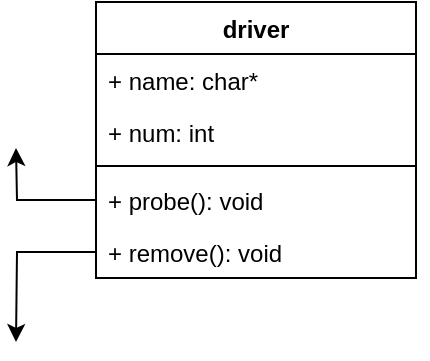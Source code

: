 <mxfile version="21.8.2" type="github">
  <diagram name="Page-1" id="na4dSkBtmyx6AHlAOyE4">
    <mxGraphModel dx="794" dy="822" grid="1" gridSize="10" guides="1" tooltips="1" connect="1" arrows="1" fold="1" page="1" pageScale="1" pageWidth="850" pageHeight="1100" math="0" shadow="0">
      <root>
        <mxCell id="0" />
        <mxCell id="1" parent="0" />
        <mxCell id="C1adLgoijFH-RprLCqf--2" value="driver" style="swimlane;fontStyle=1;align=center;verticalAlign=top;childLayout=stackLayout;horizontal=1;startSize=26;horizontalStack=0;resizeParent=1;resizeParentMax=0;resizeLast=0;collapsible=1;marginBottom=0;whiteSpace=wrap;html=1;" vertex="1" parent="1">
          <mxGeometry x="190" y="100" width="160" height="138" as="geometry">
            <mxRectangle x="190" y="100" width="70" height="30" as="alternateBounds" />
          </mxGeometry>
        </mxCell>
        <mxCell id="C1adLgoijFH-RprLCqf--3" value="&lt;div&gt;+ name: char*&lt;/div&gt;" style="text;strokeColor=none;fillColor=none;align=left;verticalAlign=top;spacingLeft=4;spacingRight=4;overflow=hidden;rotatable=0;points=[[0,0.5],[1,0.5]];portConstraint=eastwest;whiteSpace=wrap;html=1;shadow=1;" vertex="1" parent="C1adLgoijFH-RprLCqf--2">
          <mxGeometry y="26" width="160" height="26" as="geometry" />
        </mxCell>
        <mxCell id="C1adLgoijFH-RprLCqf--27" value="&lt;div&gt;+ num: int&lt;/div&gt;" style="text;strokeColor=none;fillColor=none;align=left;verticalAlign=top;spacingLeft=4;spacingRight=4;overflow=hidden;rotatable=0;points=[[0,0.5],[1,0.5]];portConstraint=eastwest;whiteSpace=wrap;html=1;shadow=1;" vertex="1" parent="C1adLgoijFH-RprLCqf--2">
          <mxGeometry y="52" width="160" height="26" as="geometry" />
        </mxCell>
        <mxCell id="C1adLgoijFH-RprLCqf--4" value="" style="line;strokeWidth=1;fillColor=none;align=left;verticalAlign=middle;spacingTop=-1;spacingLeft=3;spacingRight=3;rotatable=0;labelPosition=right;points=[];portConstraint=eastwest;strokeColor=inherit;" vertex="1" parent="C1adLgoijFH-RprLCqf--2">
          <mxGeometry y="78" width="160" height="8" as="geometry" />
        </mxCell>
        <mxCell id="C1adLgoijFH-RprLCqf--25" style="edgeStyle=orthogonalEdgeStyle;rounded=0;orthogonalLoop=1;jettySize=auto;html=1;exitX=0;exitY=0.5;exitDx=0;exitDy=0;" edge="1" parent="C1adLgoijFH-RprLCqf--2" source="C1adLgoijFH-RprLCqf--5">
          <mxGeometry relative="1" as="geometry">
            <mxPoint x="-40" y="73" as="targetPoint" />
          </mxGeometry>
        </mxCell>
        <mxCell id="C1adLgoijFH-RprLCqf--5" value="+ probe(): void" style="text;strokeColor=none;fillColor=none;align=left;verticalAlign=top;spacingLeft=4;spacingRight=4;overflow=hidden;rotatable=0;points=[[0,0.5],[1,0.5]];portConstraint=eastwest;whiteSpace=wrap;html=1;" vertex="1" parent="C1adLgoijFH-RprLCqf--2">
          <mxGeometry y="86" width="160" height="26" as="geometry" />
        </mxCell>
        <mxCell id="C1adLgoijFH-RprLCqf--24" style="edgeStyle=orthogonalEdgeStyle;rounded=0;orthogonalLoop=1;jettySize=auto;html=1;exitX=0;exitY=0.5;exitDx=0;exitDy=0;" edge="1" parent="C1adLgoijFH-RprLCqf--2" source="C1adLgoijFH-RprLCqf--23">
          <mxGeometry relative="1" as="geometry">
            <mxPoint x="-40" y="170" as="targetPoint" />
          </mxGeometry>
        </mxCell>
        <mxCell id="C1adLgoijFH-RprLCqf--23" value="+ remove(): void" style="text;strokeColor=none;fillColor=none;align=left;verticalAlign=top;spacingLeft=4;spacingRight=4;overflow=hidden;rotatable=0;points=[[0,0.5],[1,0.5]];portConstraint=eastwest;whiteSpace=wrap;html=1;" vertex="1" parent="C1adLgoijFH-RprLCqf--2">
          <mxGeometry y="112" width="160" height="26" as="geometry" />
        </mxCell>
      </root>
    </mxGraphModel>
  </diagram>
</mxfile>
